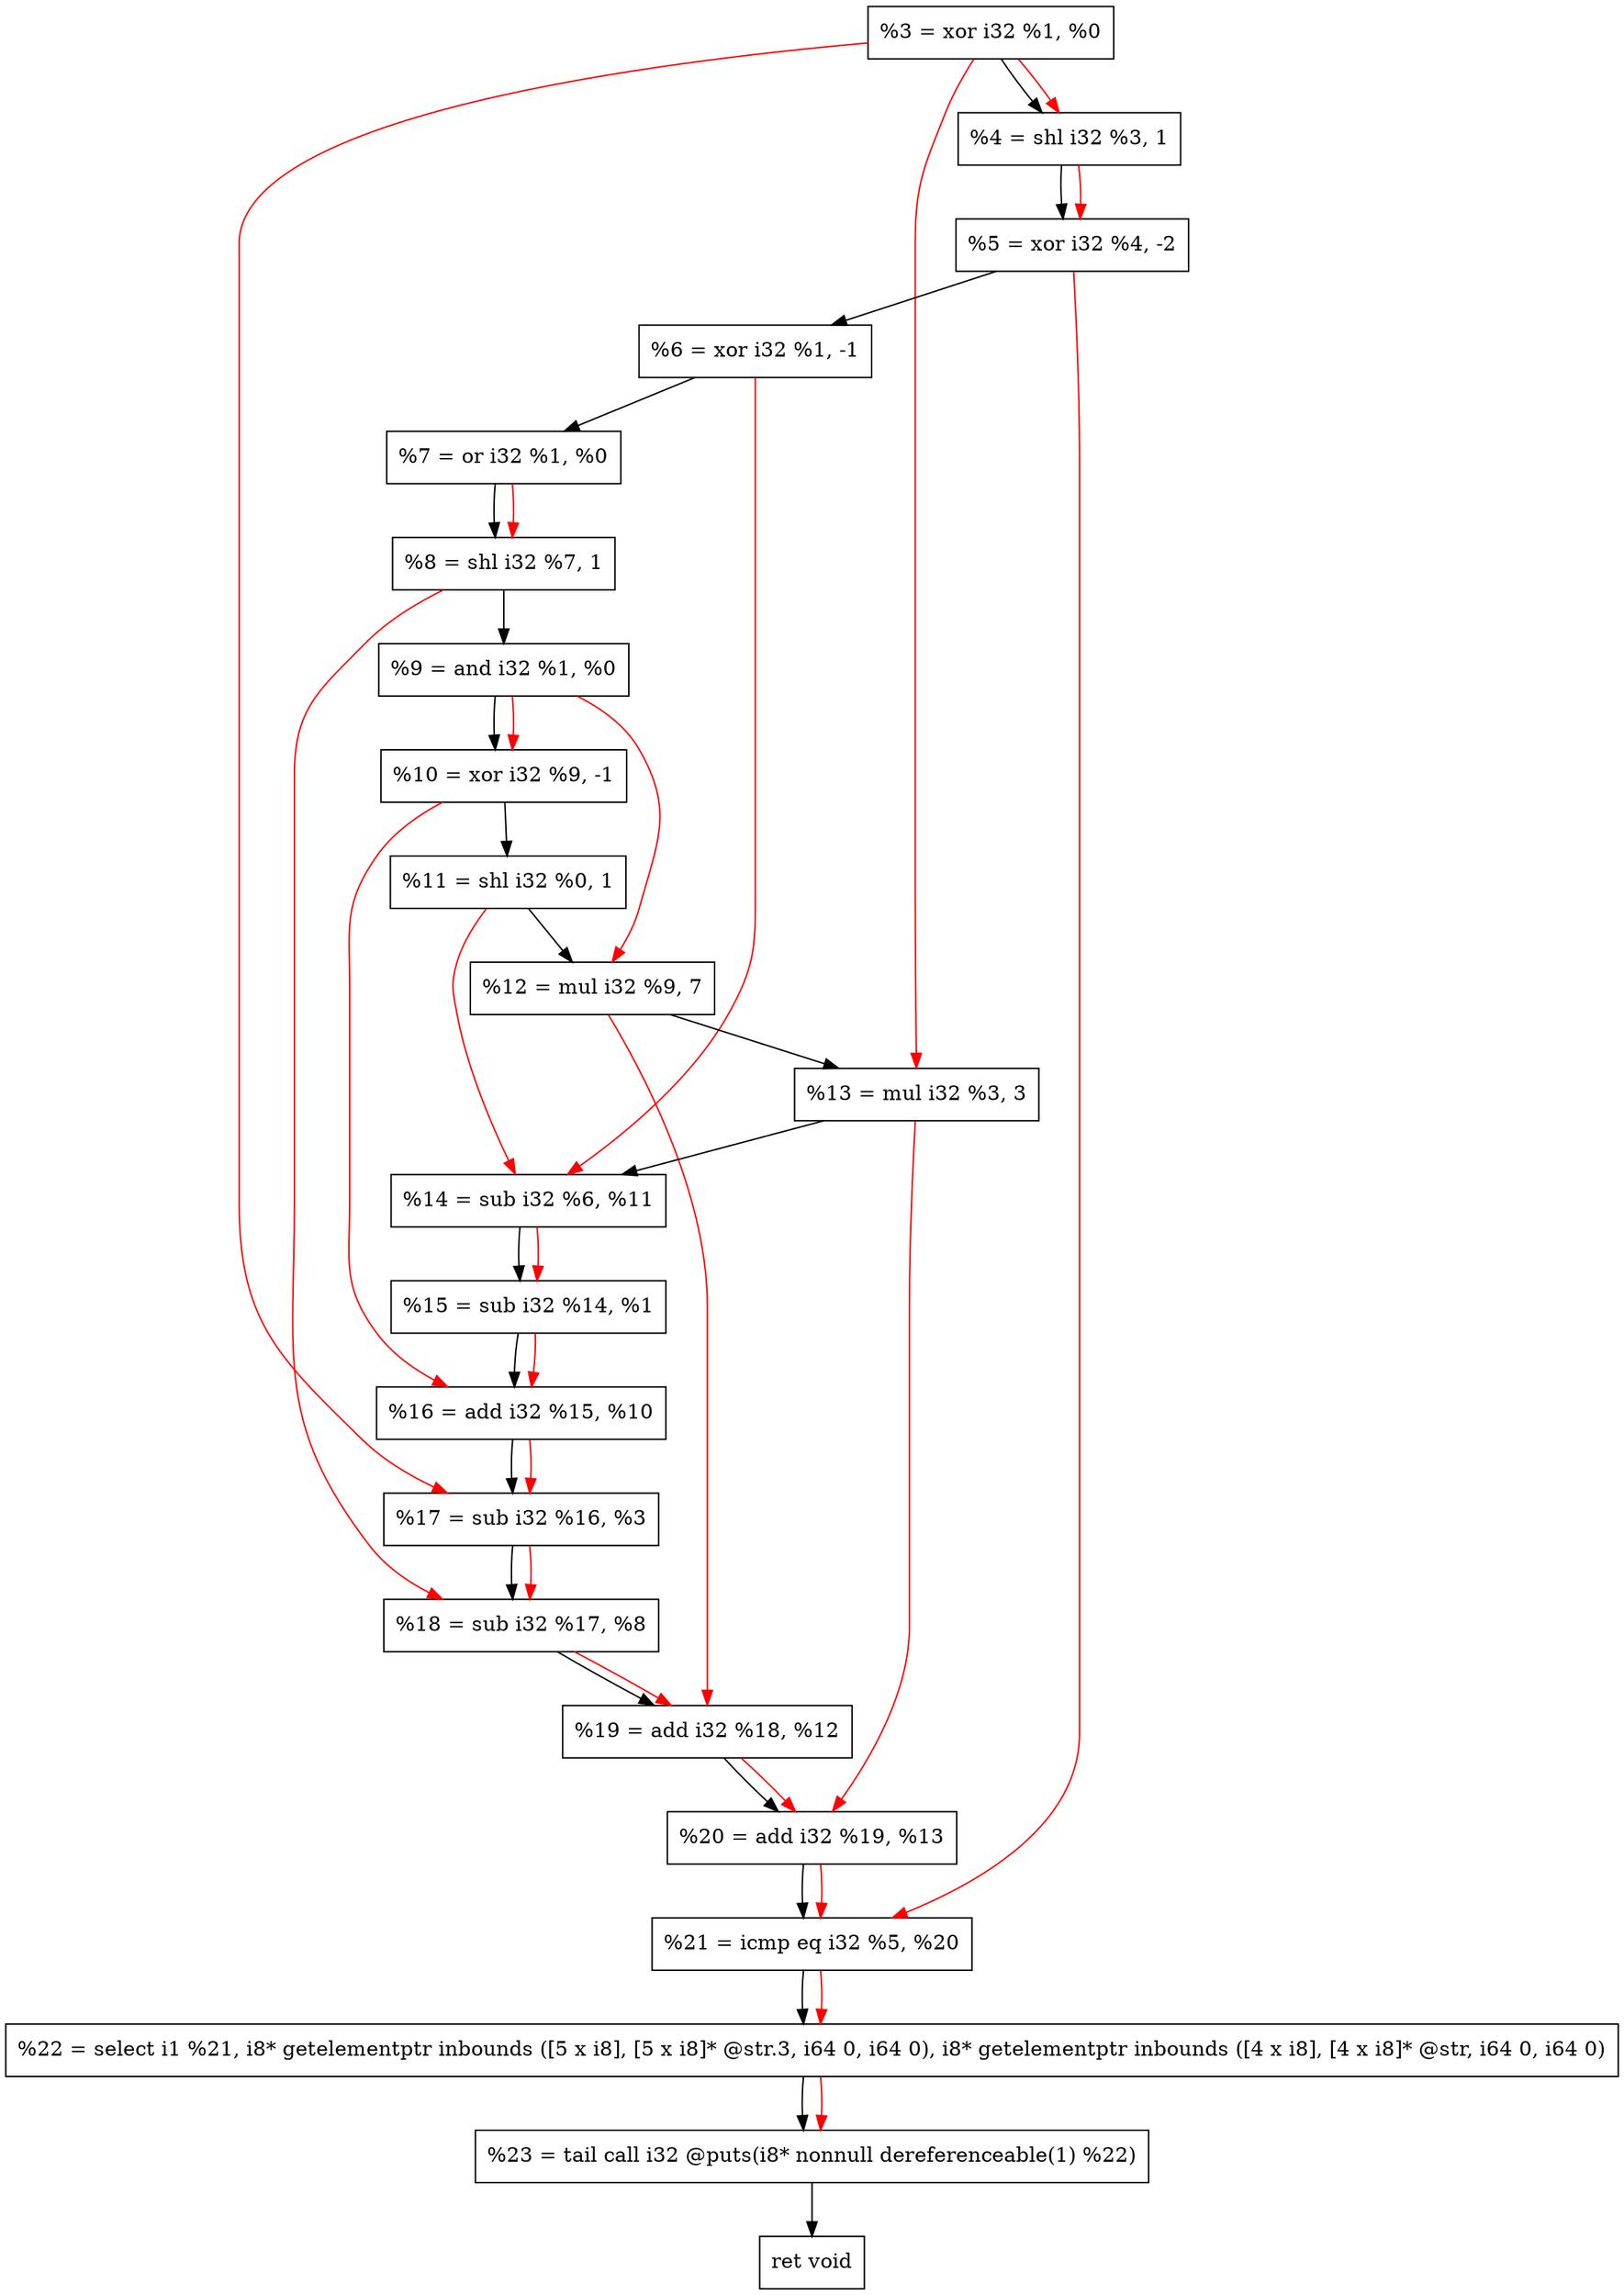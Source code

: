 digraph "DFG for'crackme' function" {
	Node0x1e99450[shape=record, label="  %3 = xor i32 %1, %0"];
	Node0x1e99b00[shape=record, label="  %4 = shl i32 %3, 1"];
	Node0x1e99bc0[shape=record, label="  %5 = xor i32 %4, -2"];
	Node0x1e99c60[shape=record, label="  %6 = xor i32 %1, -1"];
	Node0x1e99cd0[shape=record, label="  %7 = or i32 %1, %0"];
	Node0x1e99d40[shape=record, label="  %8 = shl i32 %7, 1"];
	Node0x1e99db0[shape=record, label="  %9 = and i32 %1, %0"];
	Node0x1e99e20[shape=record, label="  %10 = xor i32 %9, -1"];
	Node0x1e99e90[shape=record, label="  %11 = shl i32 %0, 1"];
	Node0x1e99f30[shape=record, label="  %12 = mul i32 %9, 7"];
	Node0x1e99fd0[shape=record, label="  %13 = mul i32 %3, 3"];
	Node0x1e9a040[shape=record, label="  %14 = sub i32 %6, %11"];
	Node0x1e9a0b0[shape=record, label="  %15 = sub i32 %14, %1"];
	Node0x1e9a120[shape=record, label="  %16 = add i32 %15, %10"];
	Node0x1e9a190[shape=record, label="  %17 = sub i32 %16, %3"];
	Node0x1e9a200[shape=record, label="  %18 = sub i32 %17, %8"];
	Node0x1e9a270[shape=record, label="  %19 = add i32 %18, %12"];
	Node0x1e9a2e0[shape=record, label="  %20 = add i32 %19, %13"];
	Node0x1e9a350[shape=record, label="  %21 = icmp eq i32 %5, %20"];
	Node0x1e3a268[shape=record, label="  %22 = select i1 %21, i8* getelementptr inbounds ([5 x i8], [5 x i8]* @str.3, i64 0, i64 0), i8* getelementptr inbounds ([4 x i8], [4 x i8]* @str, i64 0, i64 0)"];
	Node0x1e9a7f0[shape=record, label="  %23 = tail call i32 @puts(i8* nonnull dereferenceable(1) %22)"];
	Node0x1e9a840[shape=record, label="  ret void"];
	Node0x1e99450 -> Node0x1e99b00;
	Node0x1e99b00 -> Node0x1e99bc0;
	Node0x1e99bc0 -> Node0x1e99c60;
	Node0x1e99c60 -> Node0x1e99cd0;
	Node0x1e99cd0 -> Node0x1e99d40;
	Node0x1e99d40 -> Node0x1e99db0;
	Node0x1e99db0 -> Node0x1e99e20;
	Node0x1e99e20 -> Node0x1e99e90;
	Node0x1e99e90 -> Node0x1e99f30;
	Node0x1e99f30 -> Node0x1e99fd0;
	Node0x1e99fd0 -> Node0x1e9a040;
	Node0x1e9a040 -> Node0x1e9a0b0;
	Node0x1e9a0b0 -> Node0x1e9a120;
	Node0x1e9a120 -> Node0x1e9a190;
	Node0x1e9a190 -> Node0x1e9a200;
	Node0x1e9a200 -> Node0x1e9a270;
	Node0x1e9a270 -> Node0x1e9a2e0;
	Node0x1e9a2e0 -> Node0x1e9a350;
	Node0x1e9a350 -> Node0x1e3a268;
	Node0x1e3a268 -> Node0x1e9a7f0;
	Node0x1e9a7f0 -> Node0x1e9a840;
edge [color=red]
	Node0x1e99450 -> Node0x1e99b00;
	Node0x1e99b00 -> Node0x1e99bc0;
	Node0x1e99cd0 -> Node0x1e99d40;
	Node0x1e99db0 -> Node0x1e99e20;
	Node0x1e99db0 -> Node0x1e99f30;
	Node0x1e99450 -> Node0x1e99fd0;
	Node0x1e99c60 -> Node0x1e9a040;
	Node0x1e99e90 -> Node0x1e9a040;
	Node0x1e9a040 -> Node0x1e9a0b0;
	Node0x1e9a0b0 -> Node0x1e9a120;
	Node0x1e99e20 -> Node0x1e9a120;
	Node0x1e9a120 -> Node0x1e9a190;
	Node0x1e99450 -> Node0x1e9a190;
	Node0x1e9a190 -> Node0x1e9a200;
	Node0x1e99d40 -> Node0x1e9a200;
	Node0x1e9a200 -> Node0x1e9a270;
	Node0x1e99f30 -> Node0x1e9a270;
	Node0x1e9a270 -> Node0x1e9a2e0;
	Node0x1e99fd0 -> Node0x1e9a2e0;
	Node0x1e99bc0 -> Node0x1e9a350;
	Node0x1e9a2e0 -> Node0x1e9a350;
	Node0x1e9a350 -> Node0x1e3a268;
	Node0x1e3a268 -> Node0x1e9a7f0;
}
